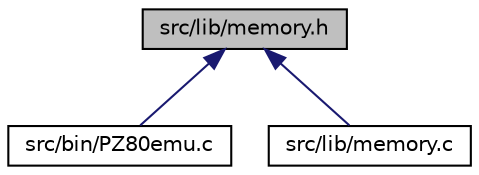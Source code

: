 digraph G
{
  edge [fontname="Helvetica",fontsize="10",labelfontname="Helvetica",labelfontsize="10"];
  node [fontname="Helvetica",fontsize="10",shape=record];
  Node1 [label="src/lib/memory.h",height=0.2,width=0.4,color="black", fillcolor="grey75", style="filled" fontcolor="black"];
  Node1 -> Node2 [dir="back",color="midnightblue",fontsize="10",style="solid",fontname="Helvetica"];
  Node2 [label="src/bin/PZ80emu.c",height=0.2,width=0.4,color="black", fillcolor="white", style="filled",URL="$_p_z80emu_8c.html",tooltip="Main application."];
  Node1 -> Node3 [dir="back",color="midnightblue",fontsize="10",style="solid",fontname="Helvetica"];
  Node3 [label="src/lib/memory.c",height=0.2,width=0.4,color="black", fillcolor="white", style="filled",URL="$memory_8c.html"];
}
